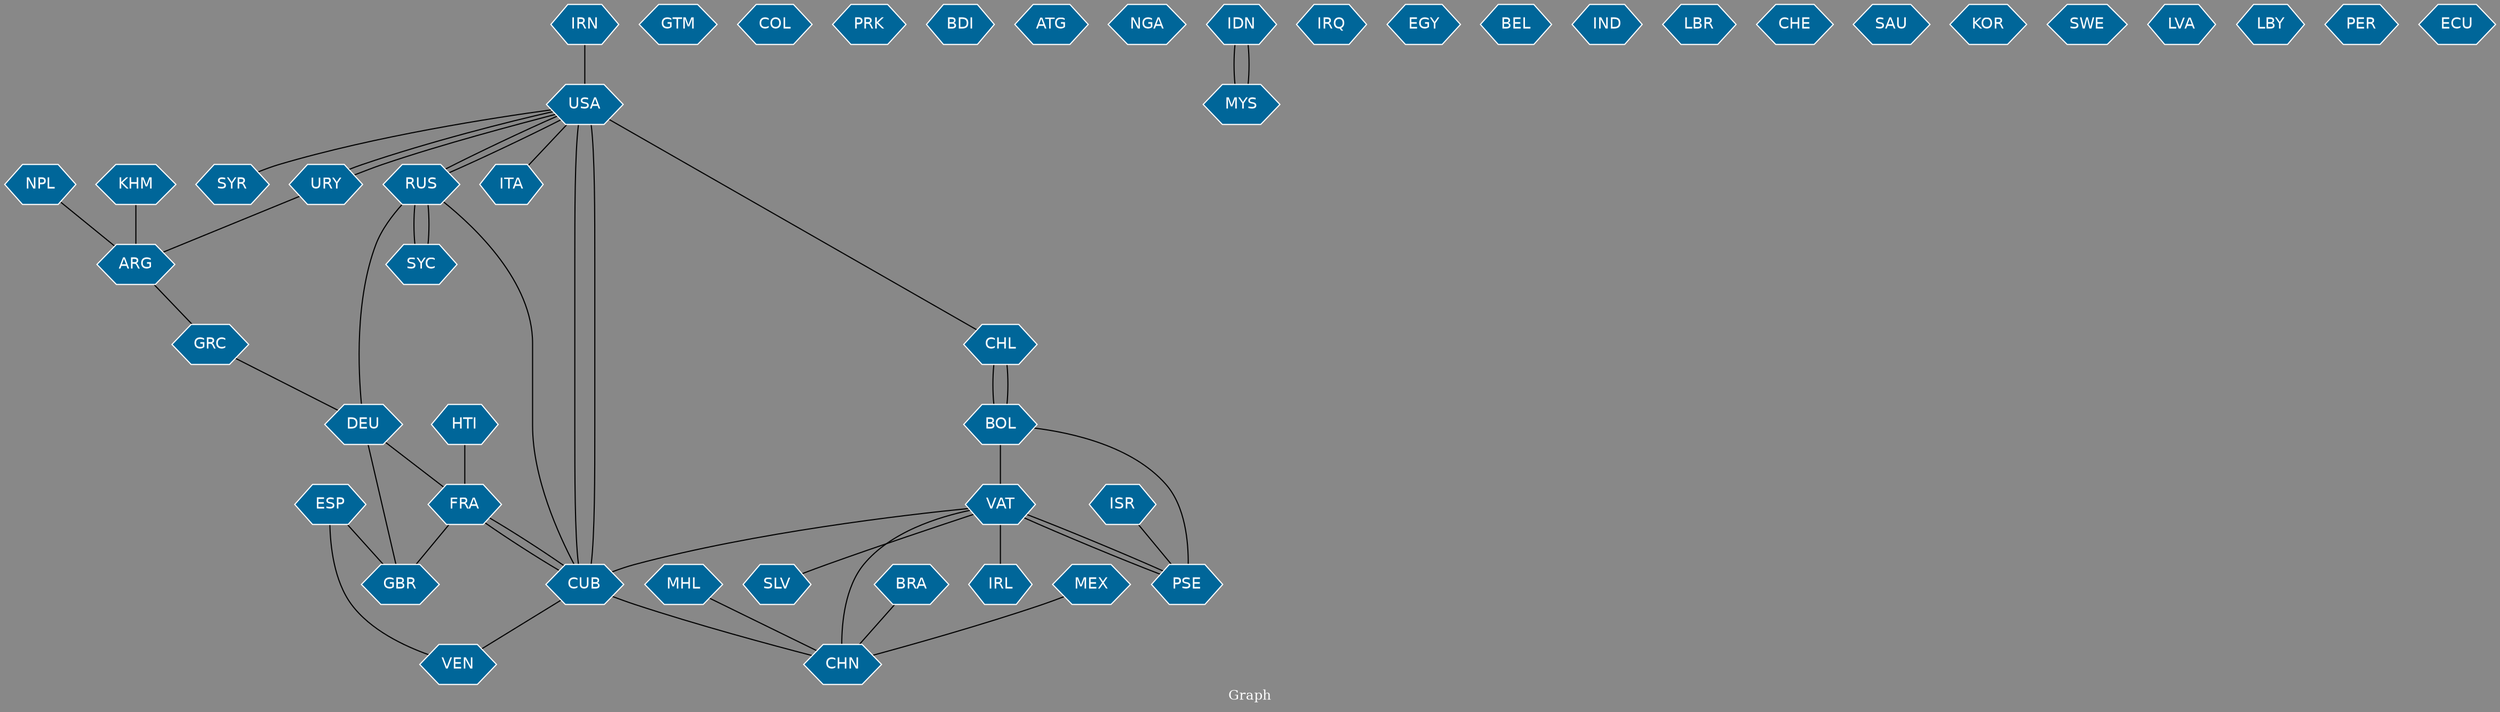 // Countries together in item graph
graph {
	graph [bgcolor="#888888" fontcolor=white fontsize=12 label="Graph" outputorder=edgesfirst overlap=prism]
	node [color=white fillcolor="#006699" fontcolor=white fontname=Helvetica shape=hexagon style=filled]
	edge [arrowhead=open color=black fontcolor=white fontname=Courier fontsize=12]
		USA [label=USA]
		BRA [label=BRA]
		GTM [label=GTM]
		URY [label=URY]
		COL [label=COL]
		VAT [label=VAT]
		CUB [label=CUB]
		ESP [label=ESP]
		VEN [label=VEN]
		PRK [label=PRK]
		FRA [label=FRA]
		SYR [label=SYR]
		MEX [label=MEX]
		CHN [label=CHN]
		BDI [label=BDI]
		ISR [label=ISR]
		NPL [label=NPL]
		ATG [label=ATG]
		CHL [label=CHL]
		NGA [label=NGA]
		SYC [label=SYC]
		RUS [label=RUS]
		IRN [label=IRN]
		IDN [label=IDN]
		IRQ [label=IRQ]
		ITA [label=ITA]
		SLV [label=SLV]
		EGY [label=EGY]
		ARG [label=ARG]
		PSE [label=PSE]
		GBR [label=GBR]
		BEL [label=BEL]
		DEU [label=DEU]
		BOL [label=BOL]
		IND [label=IND]
		LBR [label=LBR]
		CHE [label=CHE]
		SAU [label=SAU]
		MHL [label=MHL]
		GRC [label=GRC]
		KOR [label=KOR]
		IRL [label=IRL]
		SWE [label=SWE]
		LVA [label=LVA]
		LBY [label=LBY]
		PER [label=PER]
		ECU [label=ECU]
		MYS [label=MYS]
		KHM [label=KHM]
		HTI [label=HTI]
			CUB -- CHN [weight=1]
			DEU -- FRA [weight=1]
			IDN -- MYS [weight=1]
			NPL -- ARG [weight=2]
			SYC -- RUS [weight=2]
			MYS -- IDN [weight=1]
			KHM -- ARG [weight=1]
			CUB -- FRA [weight=2]
			FRA -- GBR [weight=1]
			MEX -- CHN [weight=1]
			USA -- CHL [weight=1]
			BOL -- PSE [weight=1]
			URY -- USA [weight=1]
			DEU -- GBR [weight=1]
			ISR -- PSE [weight=1]
			ESP -- VEN [weight=1]
			USA -- SYR [weight=1]
			VAT -- PSE [weight=2]
			VAT -- CHN [weight=1]
			VAT -- IRL [weight=2]
			PSE -- VAT [weight=2]
			RUS -- USA [weight=1]
			USA -- CUB [weight=2]
			RUS -- DEU [weight=1]
			USA -- RUS [weight=1]
			ARG -- GRC [weight=1]
			IRN -- USA [weight=3]
			CUB -- USA [weight=9]
			VAT -- SLV [weight=1]
			MHL -- CHN [weight=1]
			USA -- ITA [weight=1]
			GRC -- DEU [weight=1]
			BOL -- CHL [weight=2]
			ESP -- GBR [weight=1]
			CHL -- BOL [weight=1]
			USA -- URY [weight=1]
			VAT -- CUB [weight=3]
			BRA -- CHN [weight=1]
			FRA -- CUB [weight=1]
			BOL -- VAT [weight=3]
			RUS -- SYC [weight=1]
			URY -- ARG [weight=1]
			RUS -- CUB [weight=1]
			HTI -- FRA [weight=1]
			CUB -- VEN [weight=1]
}
